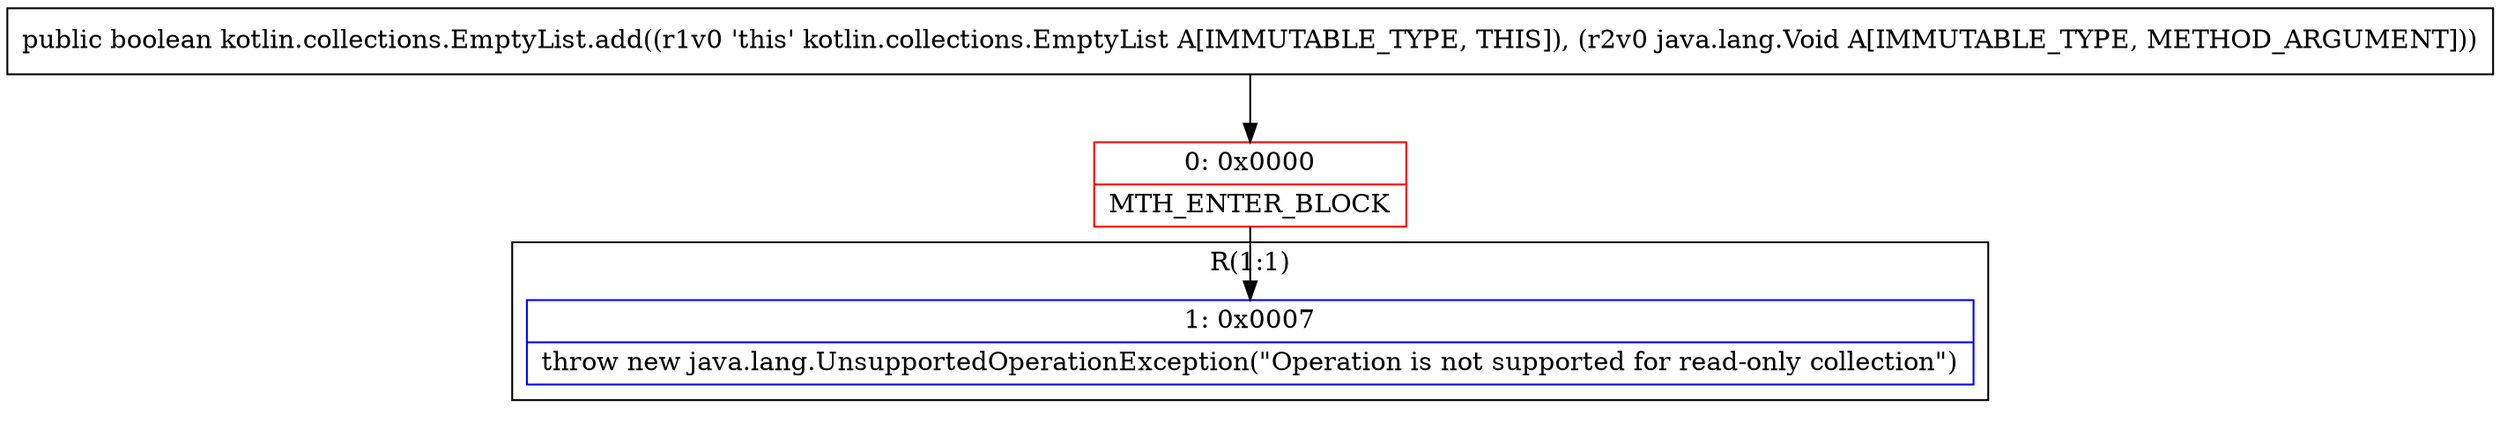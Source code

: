 digraph "CFG forkotlin.collections.EmptyList.add(Ljava\/lang\/Void;)Z" {
subgraph cluster_Region_530779256 {
label = "R(1:1)";
node [shape=record,color=blue];
Node_1 [shape=record,label="{1\:\ 0x0007|throw new java.lang.UnsupportedOperationException(\"Operation is not supported for read\-only collection\")\l}"];
}
Node_0 [shape=record,color=red,label="{0\:\ 0x0000|MTH_ENTER_BLOCK\l}"];
MethodNode[shape=record,label="{public boolean kotlin.collections.EmptyList.add((r1v0 'this' kotlin.collections.EmptyList A[IMMUTABLE_TYPE, THIS]), (r2v0 java.lang.Void A[IMMUTABLE_TYPE, METHOD_ARGUMENT])) }"];
MethodNode -> Node_0;
Node_0 -> Node_1;
}

